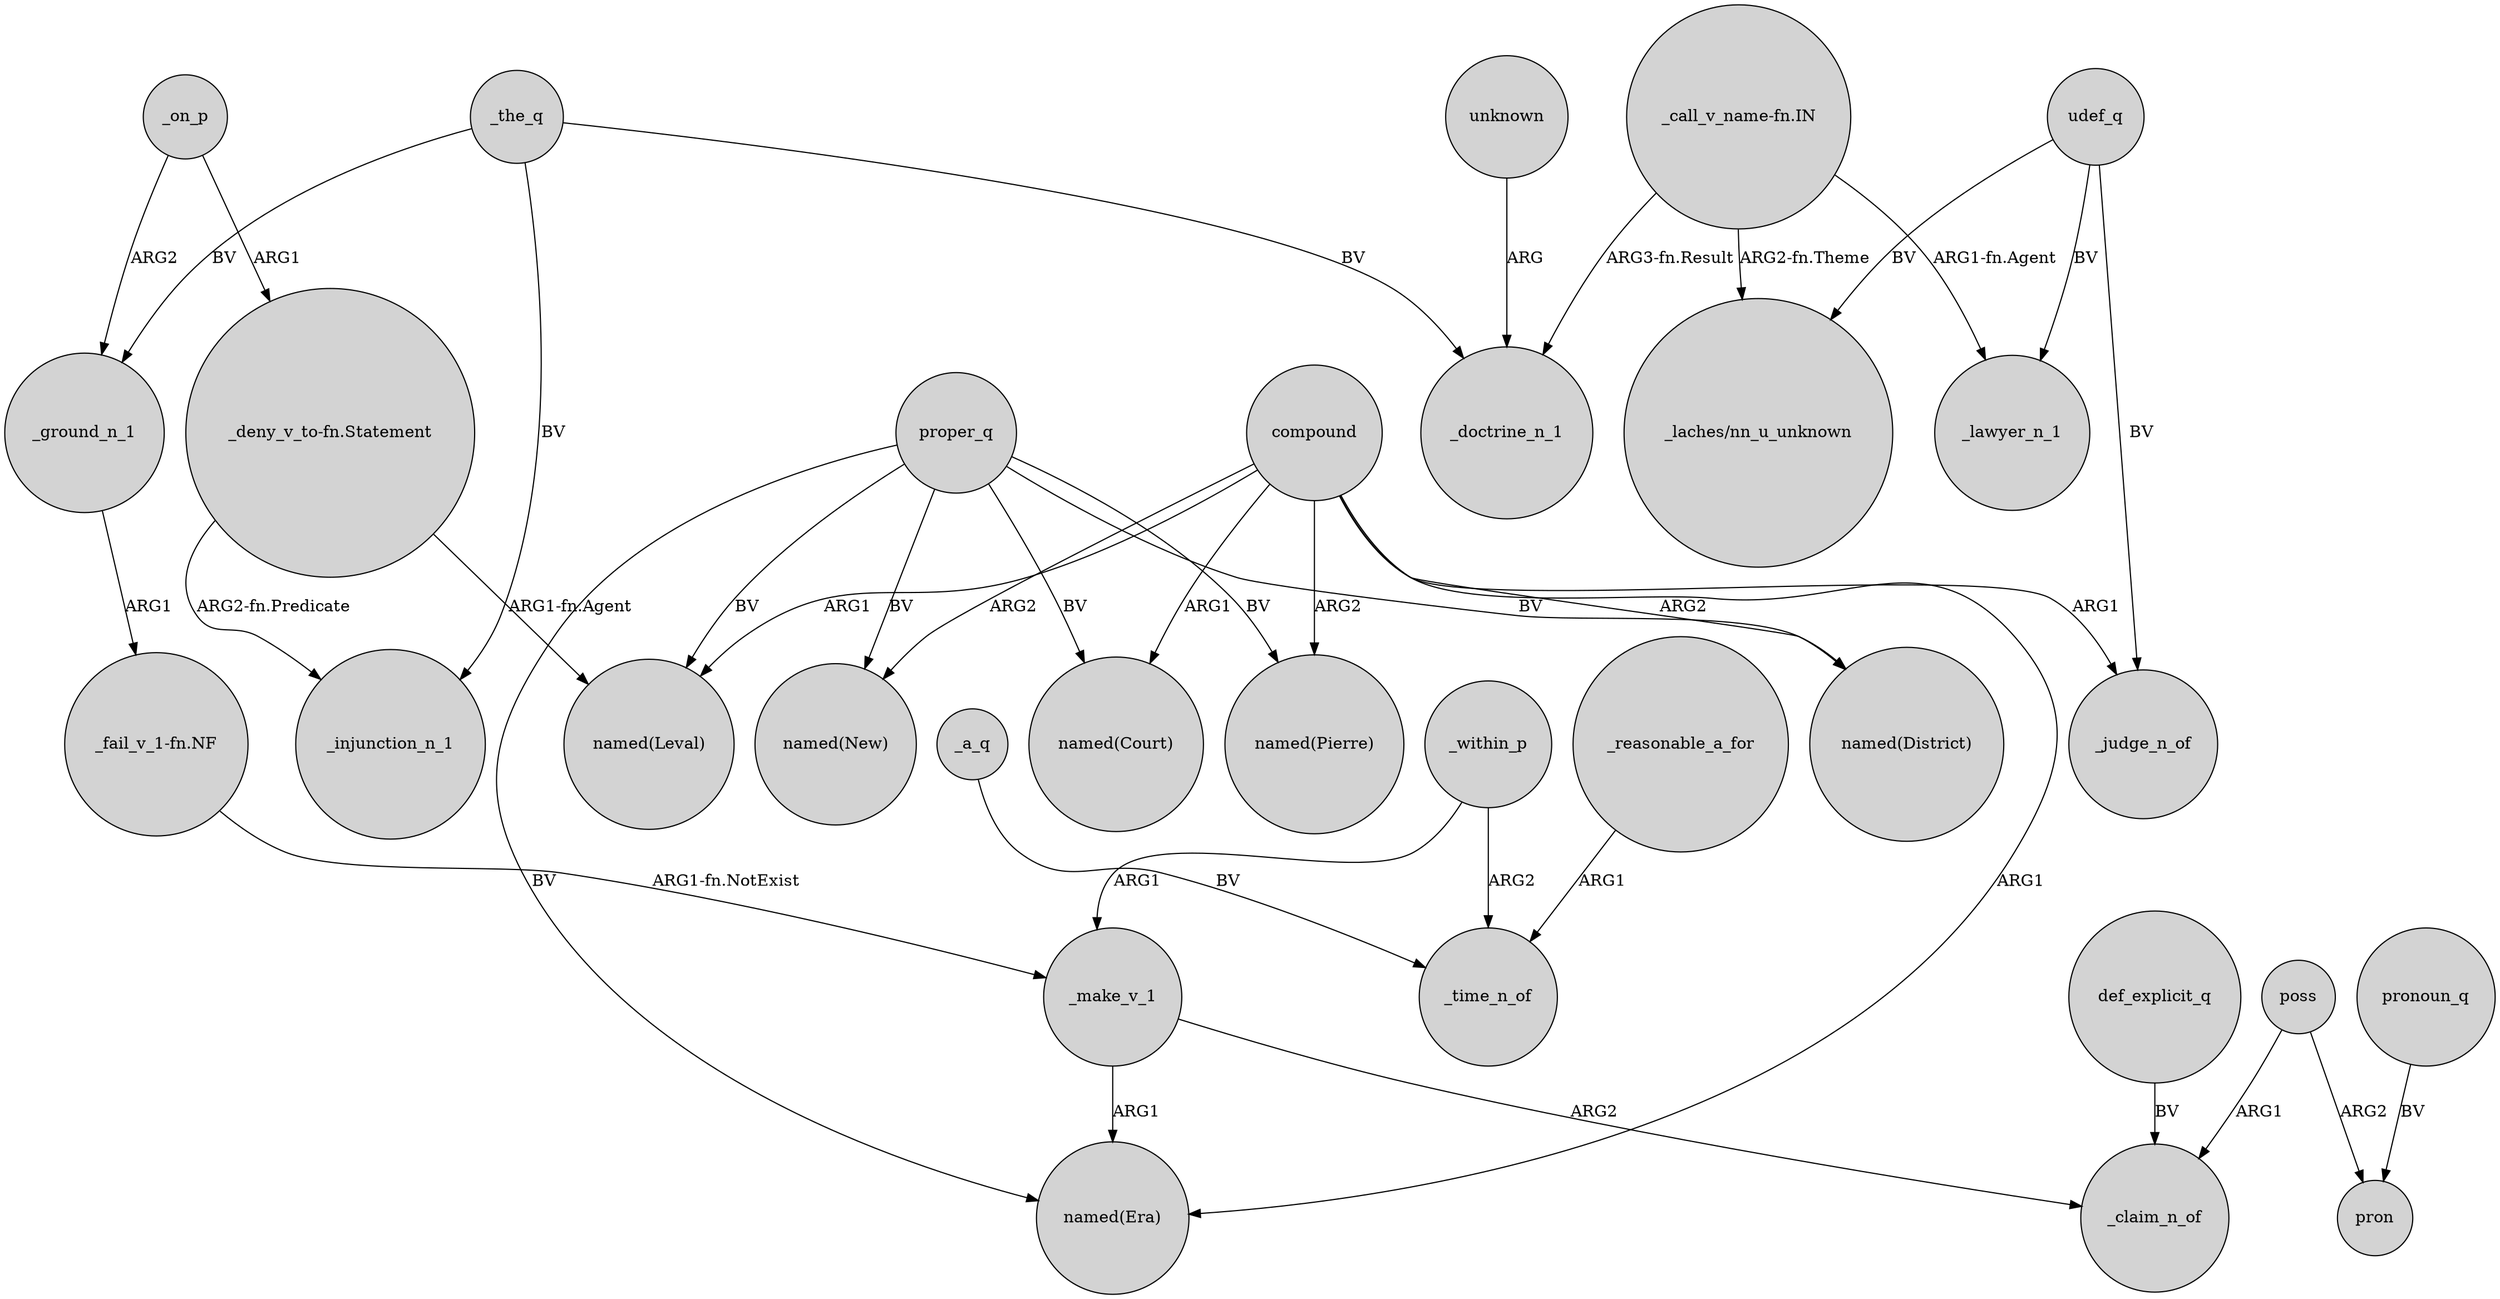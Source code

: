 digraph {
	node [shape=circle style=filled]
	proper_q -> "named(Pierre)" [label=BV]
	"_deny_v_to-fn.Statement" -> "named(Leval)" [label="ARG1-fn.Agent"]
	_make_v_1 -> "named(Era)" [label=ARG1]
	compound -> "named(Pierre)" [label=ARG2]
	compound -> "named(New)" [label=ARG2]
	poss -> pron [label=ARG2]
	_within_p -> _time_n_of [label=ARG2]
	proper_q -> "named(New)" [label=BV]
	udef_q -> "_laches/nn_u_unknown" [label=BV]
	_a_q -> _time_n_of [label=BV]
	unknown -> _doctrine_n_1 [label=ARG]
	_the_q -> _injunction_n_1 [label=BV]
	compound -> "named(Era)" [label=ARG1]
	_the_q -> _doctrine_n_1 [label=BV]
	udef_q -> _judge_n_of [label=BV]
	compound -> _judge_n_of [label=ARG1]
	pronoun_q -> pron [label=BV]
	_reasonable_a_for -> _time_n_of [label=ARG1]
	poss -> _claim_n_of [label=ARG1]
	proper_q -> "named(District)" [label=BV]
	"_call_v_name-fn.IN" -> _doctrine_n_1 [label="ARG3-fn.Result"]
	"_fail_v_1-fn.NF" -> _make_v_1 [label="ARG1-fn.NotExist"]
	udef_q -> _lawyer_n_1 [label=BV]
	compound -> "named(Leval)" [label=ARG1]
	def_explicit_q -> _claim_n_of [label=BV]
	proper_q -> "named(Leval)" [label=BV]
	_within_p -> _make_v_1 [label=ARG1]
	_on_p -> _ground_n_1 [label=ARG2]
	_make_v_1 -> _claim_n_of [label=ARG2]
	compound -> "named(District)" [label=ARG2]
	_ground_n_1 -> "_fail_v_1-fn.NF" [label=ARG1]
	"_call_v_name-fn.IN" -> _lawyer_n_1 [label="ARG1-fn.Agent"]
	"_deny_v_to-fn.Statement" -> _injunction_n_1 [label="ARG2-fn.Predicate"]
	_on_p -> "_deny_v_to-fn.Statement" [label=ARG1]
	proper_q -> "named(Era)" [label=BV]
	compound -> "named(Court)" [label=ARG1]
	_the_q -> _ground_n_1 [label=BV]
	proper_q -> "named(Court)" [label=BV]
	"_call_v_name-fn.IN" -> "_laches/nn_u_unknown" [label="ARG2-fn.Theme"]
}
